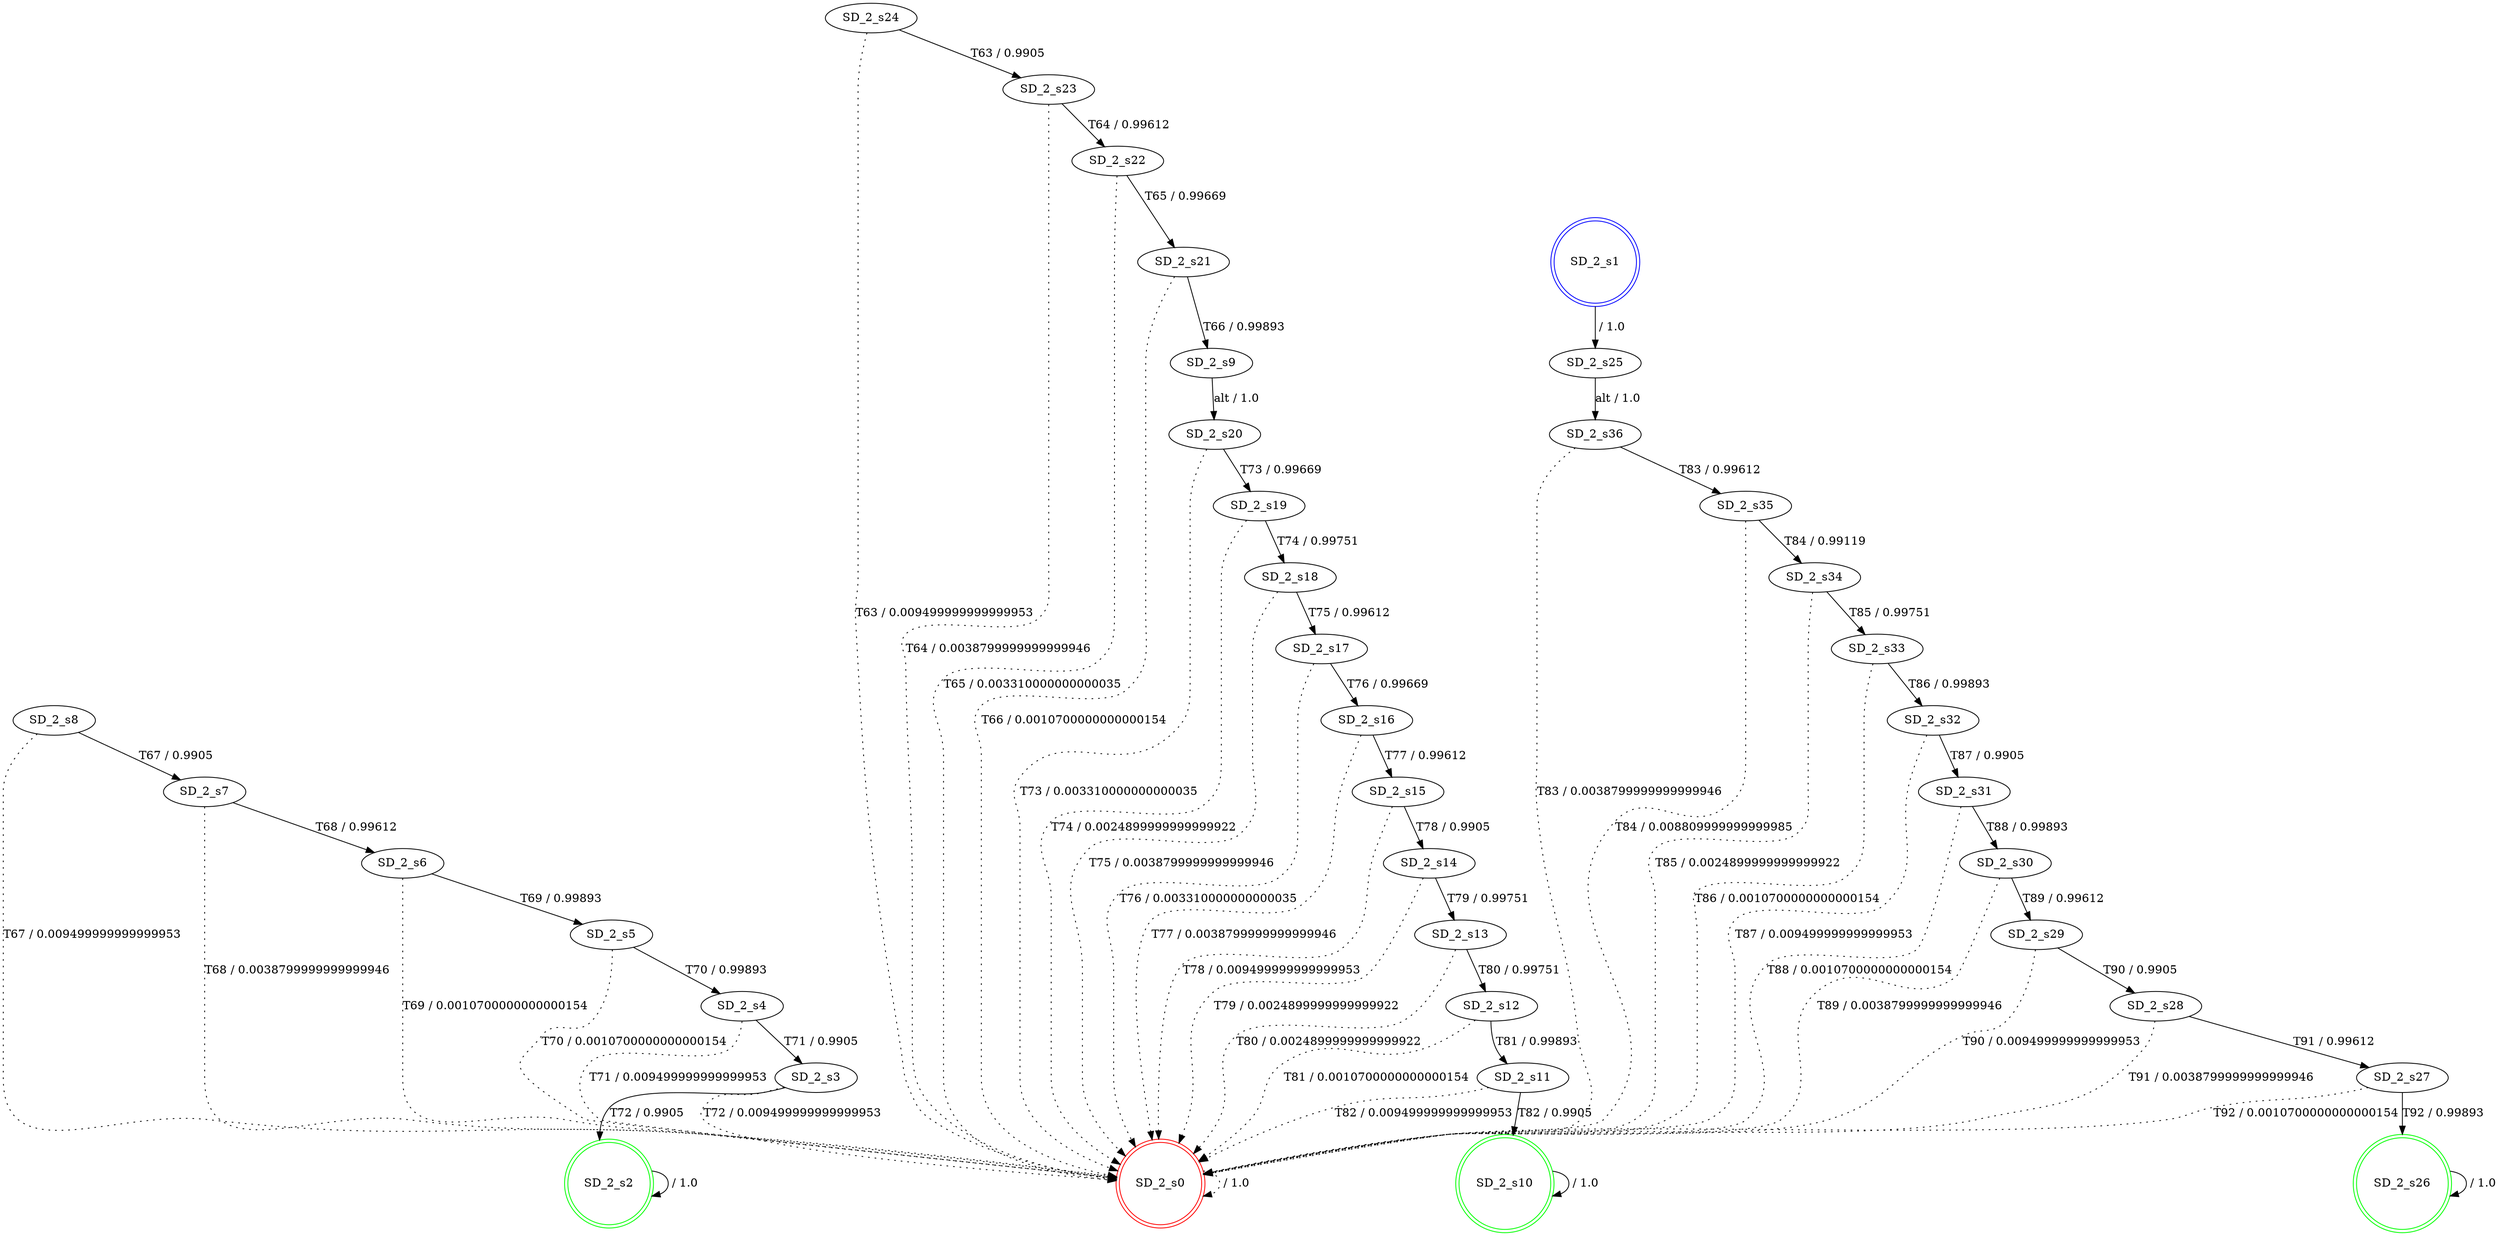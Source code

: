 digraph graphname {
SD_2_s0 [label="SD_2_s0",color=red,shape=doublecircle ];
SD_2_s1 [label="SD_2_s1",color=blue,shape=doublecircle ];
SD_2_s2 [label="SD_2_s2",color=green,shape=doublecircle ];
SD_2_s3 [label="SD_2_s3" ];
SD_2_s4 [label="SD_2_s4" ];
SD_2_s5 [label="SD_2_s5" ];
SD_2_s6 [label="SD_2_s6" ];
SD_2_s7 [label="SD_2_s7" ];
SD_2_s8 [label="SD_2_s8" ];
SD_2_s9 [label="SD_2_s9" ];
SD_2_s10 [label="SD_2_s10",color=green,shape=doublecircle ];
SD_2_s11 [label="SD_2_s11" ];
SD_2_s12 [label="SD_2_s12" ];
SD_2_s13 [label="SD_2_s13" ];
SD_2_s14 [label="SD_2_s14" ];
SD_2_s15 [label="SD_2_s15" ];
SD_2_s16 [label="SD_2_s16" ];
SD_2_s17 [label="SD_2_s17" ];
SD_2_s18 [label="SD_2_s18" ];
SD_2_s19 [label="SD_2_s19" ];
SD_2_s20 [label="SD_2_s20" ];
SD_2_s21 [label="SD_2_s21" ];
SD_2_s22 [label="SD_2_s22" ];
SD_2_s23 [label="SD_2_s23" ];
SD_2_s24 [label="SD_2_s24" ];
SD_2_s25 [label="SD_2_s25" ];
SD_2_s26 [label="SD_2_s26",color=green,shape=doublecircle ];
SD_2_s27 [label="SD_2_s27" ];
SD_2_s28 [label="SD_2_s28" ];
SD_2_s29 [label="SD_2_s29" ];
SD_2_s30 [label="SD_2_s30" ];
SD_2_s31 [label="SD_2_s31" ];
SD_2_s32 [label="SD_2_s32" ];
SD_2_s33 [label="SD_2_s33" ];
SD_2_s34 [label="SD_2_s34" ];
SD_2_s35 [label="SD_2_s35" ];
SD_2_s36 [label="SD_2_s36" ];
SD_2_s0 -> SD_2_s0 [label=" / 1.0", style=dotted];
SD_2_s1 -> SD_2_s25 [label=" / 1.0"];
SD_2_s2 -> SD_2_s2 [label=" / 1.0"];
SD_2_s3 -> SD_2_s2 [label="T72 / 0.9905"];
SD_2_s3 -> SD_2_s0 [label="T72 / 0.009499999999999953", style=dotted];
SD_2_s4 -> SD_2_s3 [label="T71 / 0.9905"];
SD_2_s4 -> SD_2_s0 [label="T71 / 0.009499999999999953", style=dotted];
SD_2_s5 -> SD_2_s4 [label="T70 / 0.99893"];
SD_2_s5 -> SD_2_s0 [label="T70 / 0.0010700000000000154", style=dotted];
SD_2_s6 -> SD_2_s5 [label="T69 / 0.99893"];
SD_2_s6 -> SD_2_s0 [label="T69 / 0.0010700000000000154", style=dotted];
SD_2_s7 -> SD_2_s6 [label="T68 / 0.99612"];
SD_2_s7 -> SD_2_s0 [label="T68 / 0.0038799999999999946", style=dotted];
SD_2_s8 -> SD_2_s7 [label="T67 / 0.9905"];
SD_2_s8 -> SD_2_s0 [label="T67 / 0.009499999999999953", style=dotted];
SD_2_s9 -> SD_2_s20 [label="alt / 1.0"];
SD_2_s10 -> SD_2_s10 [label=" / 1.0"];
SD_2_s11 -> SD_2_s10 [label="T82 / 0.9905"];
SD_2_s11 -> SD_2_s0 [label="T82 / 0.009499999999999953", style=dotted];
SD_2_s12 -> SD_2_s11 [label="T81 / 0.99893"];
SD_2_s12 -> SD_2_s0 [label="T81 / 0.0010700000000000154", style=dotted];
SD_2_s13 -> SD_2_s12 [label="T80 / 0.99751"];
SD_2_s13 -> SD_2_s0 [label="T80 / 0.0024899999999999922", style=dotted];
SD_2_s14 -> SD_2_s13 [label="T79 / 0.99751"];
SD_2_s14 -> SD_2_s0 [label="T79 / 0.0024899999999999922", style=dotted];
SD_2_s15 -> SD_2_s14 [label="T78 / 0.9905"];
SD_2_s15 -> SD_2_s0 [label="T78 / 0.009499999999999953", style=dotted];
SD_2_s16 -> SD_2_s15 [label="T77 / 0.99612"];
SD_2_s16 -> SD_2_s0 [label="T77 / 0.0038799999999999946", style=dotted];
SD_2_s17 -> SD_2_s16 [label="T76 / 0.99669"];
SD_2_s17 -> SD_2_s0 [label="T76 / 0.003310000000000035", style=dotted];
SD_2_s18 -> SD_2_s17 [label="T75 / 0.99612"];
SD_2_s18 -> SD_2_s0 [label="T75 / 0.0038799999999999946", style=dotted];
SD_2_s19 -> SD_2_s18 [label="T74 / 0.99751"];
SD_2_s19 -> SD_2_s0 [label="T74 / 0.0024899999999999922", style=dotted];
SD_2_s20 -> SD_2_s19 [label="T73 / 0.99669"];
SD_2_s20 -> SD_2_s0 [label="T73 / 0.003310000000000035", style=dotted];
SD_2_s21 -> SD_2_s9 [label="T66 / 0.99893"];
SD_2_s21 -> SD_2_s0 [label="T66 / 0.0010700000000000154", style=dotted];
SD_2_s22 -> SD_2_s21 [label="T65 / 0.99669"];
SD_2_s22 -> SD_2_s0 [label="T65 / 0.003310000000000035", style=dotted];
SD_2_s23 -> SD_2_s22 [label="T64 / 0.99612"];
SD_2_s23 -> SD_2_s0 [label="T64 / 0.0038799999999999946", style=dotted];
SD_2_s24 -> SD_2_s23 [label="T63 / 0.9905"];
SD_2_s24 -> SD_2_s0 [label="T63 / 0.009499999999999953", style=dotted];
SD_2_s25 -> SD_2_s36 [label="alt / 1.0"];
SD_2_s26 -> SD_2_s26 [label=" / 1.0"];
SD_2_s27 -> SD_2_s26 [label="T92 / 0.99893"];
SD_2_s27 -> SD_2_s0 [label="T92 / 0.0010700000000000154", style=dotted];
SD_2_s28 -> SD_2_s27 [label="T91 / 0.99612"];
SD_2_s28 -> SD_2_s0 [label="T91 / 0.0038799999999999946", style=dotted];
SD_2_s29 -> SD_2_s28 [label="T90 / 0.9905"];
SD_2_s29 -> SD_2_s0 [label="T90 / 0.009499999999999953", style=dotted];
SD_2_s30 -> SD_2_s29 [label="T89 / 0.99612"];
SD_2_s30 -> SD_2_s0 [label="T89 / 0.0038799999999999946", style=dotted];
SD_2_s31 -> SD_2_s30 [label="T88 / 0.99893"];
SD_2_s31 -> SD_2_s0 [label="T88 / 0.0010700000000000154", style=dotted];
SD_2_s32 -> SD_2_s31 [label="T87 / 0.9905"];
SD_2_s32 -> SD_2_s0 [label="T87 / 0.009499999999999953", style=dotted];
SD_2_s33 -> SD_2_s32 [label="T86 / 0.99893"];
SD_2_s33 -> SD_2_s0 [label="T86 / 0.0010700000000000154", style=dotted];
SD_2_s34 -> SD_2_s33 [label="T85 / 0.99751"];
SD_2_s34 -> SD_2_s0 [label="T85 / 0.0024899999999999922", style=dotted];
SD_2_s35 -> SD_2_s34 [label="T84 / 0.99119"];
SD_2_s35 -> SD_2_s0 [label="T84 / 0.008809999999999985", style=dotted];
SD_2_s36 -> SD_2_s35 [label="T83 / 0.99612"];
SD_2_s36 -> SD_2_s0 [label="T83 / 0.0038799999999999946", style=dotted];
}